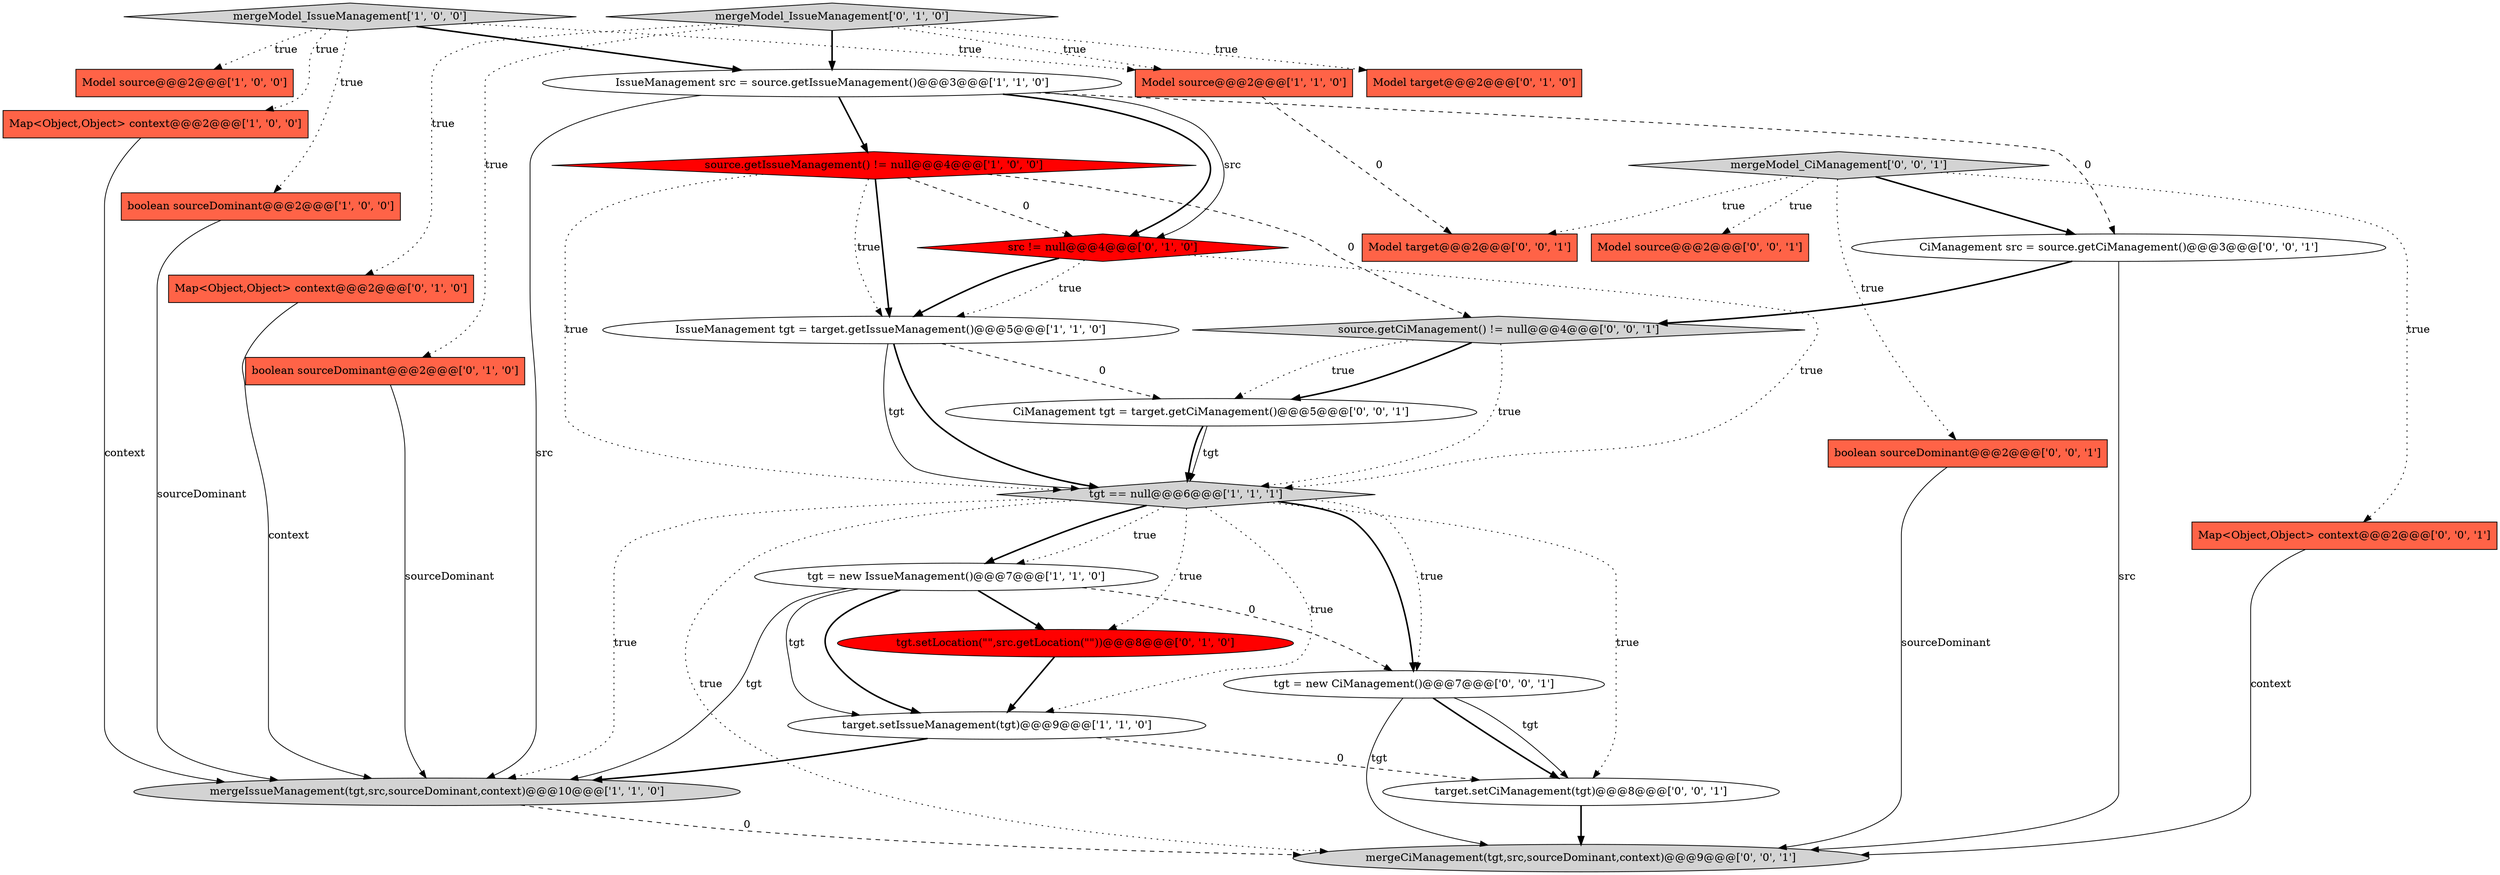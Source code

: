digraph {
19 [style = filled, label = "mergeModel_CiManagement['0', '0', '1']", fillcolor = lightgray, shape = diamond image = "AAA0AAABBB3BBB"];
0 [style = filled, label = "Map<Object,Object> context@@@2@@@['1', '0', '0']", fillcolor = tomato, shape = box image = "AAA0AAABBB1BBB"];
5 [style = filled, label = "IssueManagement tgt = target.getIssueManagement()@@@5@@@['1', '1', '0']", fillcolor = white, shape = ellipse image = "AAA0AAABBB1BBB"];
24 [style = filled, label = "CiManagement src = source.getCiManagement()@@@3@@@['0', '0', '1']", fillcolor = white, shape = ellipse image = "AAA0AAABBB3BBB"];
9 [style = filled, label = "target.setIssueManagement(tgt)@@@9@@@['1', '1', '0']", fillcolor = white, shape = ellipse image = "AAA0AAABBB1BBB"];
6 [style = filled, label = "tgt = new IssueManagement()@@@7@@@['1', '1', '0']", fillcolor = white, shape = ellipse image = "AAA0AAABBB1BBB"];
20 [style = filled, label = "boolean sourceDominant@@@2@@@['0', '0', '1']", fillcolor = tomato, shape = box image = "AAA0AAABBB3BBB"];
2 [style = filled, label = "source.getIssueManagement() != null@@@4@@@['1', '0', '0']", fillcolor = red, shape = diamond image = "AAA1AAABBB1BBB"];
1 [style = filled, label = "mergeModel_IssueManagement['1', '0', '0']", fillcolor = lightgray, shape = diamond image = "AAA0AAABBB1BBB"];
18 [style = filled, label = "target.setCiManagement(tgt)@@@8@@@['0', '0', '1']", fillcolor = white, shape = ellipse image = "AAA0AAABBB3BBB"];
14 [style = filled, label = "Map<Object,Object> context@@@2@@@['0', '1', '0']", fillcolor = tomato, shape = box image = "AAA0AAABBB2BBB"];
11 [style = filled, label = "tgt == null@@@6@@@['1', '1', '1']", fillcolor = lightgray, shape = diamond image = "AAA0AAABBB1BBB"];
25 [style = filled, label = "Model target@@@2@@@['0', '0', '1']", fillcolor = tomato, shape = box image = "AAA0AAABBB3BBB"];
27 [style = filled, label = "source.getCiManagement() != null@@@4@@@['0', '0', '1']", fillcolor = lightgray, shape = diamond image = "AAA0AAABBB3BBB"];
3 [style = filled, label = "Model source@@@2@@@['1', '0', '0']", fillcolor = tomato, shape = box image = "AAA0AAABBB1BBB"];
15 [style = filled, label = "src != null@@@4@@@['0', '1', '0']", fillcolor = red, shape = diamond image = "AAA1AAABBB2BBB"];
7 [style = filled, label = "mergeIssueManagement(tgt,src,sourceDominant,context)@@@10@@@['1', '1', '0']", fillcolor = lightgray, shape = ellipse image = "AAA0AAABBB1BBB"];
4 [style = filled, label = "boolean sourceDominant@@@2@@@['1', '0', '0']", fillcolor = tomato, shape = box image = "AAA0AAABBB1BBB"];
21 [style = filled, label = "Map<Object,Object> context@@@2@@@['0', '0', '1']", fillcolor = tomato, shape = box image = "AAA0AAABBB3BBB"];
16 [style = filled, label = "Model target@@@2@@@['0', '1', '0']", fillcolor = tomato, shape = box image = "AAA0AAABBB2BBB"];
23 [style = filled, label = "Model source@@@2@@@['0', '0', '1']", fillcolor = tomato, shape = box image = "AAA0AAABBB3BBB"];
12 [style = filled, label = "tgt.setLocation(\"\",src.getLocation(\"\"))@@@8@@@['0', '1', '0']", fillcolor = red, shape = ellipse image = "AAA1AAABBB2BBB"];
8 [style = filled, label = "Model source@@@2@@@['1', '1', '0']", fillcolor = tomato, shape = box image = "AAA0AAABBB1BBB"];
17 [style = filled, label = "mergeModel_IssueManagement['0', '1', '0']", fillcolor = lightgray, shape = diamond image = "AAA0AAABBB2BBB"];
22 [style = filled, label = "CiManagement tgt = target.getCiManagement()@@@5@@@['0', '0', '1']", fillcolor = white, shape = ellipse image = "AAA0AAABBB3BBB"];
10 [style = filled, label = "IssueManagement src = source.getIssueManagement()@@@3@@@['1', '1', '0']", fillcolor = white, shape = ellipse image = "AAA0AAABBB1BBB"];
13 [style = filled, label = "boolean sourceDominant@@@2@@@['0', '1', '0']", fillcolor = tomato, shape = box image = "AAA0AAABBB2BBB"];
26 [style = filled, label = "tgt = new CiManagement()@@@7@@@['0', '0', '1']", fillcolor = white, shape = ellipse image = "AAA0AAABBB3BBB"];
28 [style = filled, label = "mergeCiManagement(tgt,src,sourceDominant,context)@@@9@@@['0', '0', '1']", fillcolor = lightgray, shape = ellipse image = "AAA0AAABBB3BBB"];
11->7 [style = dotted, label="true"];
17->10 [style = bold, label=""];
15->5 [style = dotted, label="true"];
19->25 [style = dotted, label="true"];
10->15 [style = bold, label=""];
27->22 [style = dotted, label="true"];
26->28 [style = solid, label="tgt"];
19->20 [style = dotted, label="true"];
9->18 [style = dashed, label="0"];
11->6 [style = bold, label=""];
11->12 [style = dotted, label="true"];
5->11 [style = solid, label="tgt"];
2->27 [style = dashed, label="0"];
26->18 [style = bold, label=""];
17->14 [style = dotted, label="true"];
19->23 [style = dotted, label="true"];
11->9 [style = dotted, label="true"];
1->4 [style = dotted, label="true"];
19->21 [style = dotted, label="true"];
11->18 [style = dotted, label="true"];
9->7 [style = bold, label=""];
12->9 [style = bold, label=""];
27->22 [style = bold, label=""];
6->9 [style = solid, label="tgt"];
18->28 [style = bold, label=""];
26->18 [style = solid, label="tgt"];
15->5 [style = bold, label=""];
27->11 [style = dotted, label="true"];
11->26 [style = dotted, label="true"];
20->28 [style = solid, label="sourceDominant"];
19->24 [style = bold, label=""];
2->11 [style = dotted, label="true"];
1->3 [style = dotted, label="true"];
17->16 [style = dotted, label="true"];
2->15 [style = dashed, label="0"];
11->26 [style = bold, label=""];
10->7 [style = solid, label="src"];
17->8 [style = dotted, label="true"];
14->7 [style = solid, label="context"];
21->28 [style = solid, label="context"];
7->28 [style = dashed, label="0"];
24->28 [style = solid, label="src"];
11->6 [style = dotted, label="true"];
6->26 [style = dashed, label="0"];
22->11 [style = solid, label="tgt"];
1->8 [style = dotted, label="true"];
15->11 [style = dotted, label="true"];
11->28 [style = dotted, label="true"];
0->7 [style = solid, label="context"];
6->7 [style = solid, label="tgt"];
8->25 [style = dashed, label="0"];
10->2 [style = bold, label=""];
5->11 [style = bold, label=""];
10->15 [style = solid, label="src"];
1->0 [style = dotted, label="true"];
13->7 [style = solid, label="sourceDominant"];
5->22 [style = dashed, label="0"];
6->9 [style = bold, label=""];
2->5 [style = dotted, label="true"];
17->13 [style = dotted, label="true"];
1->10 [style = bold, label=""];
24->27 [style = bold, label=""];
22->11 [style = bold, label=""];
10->24 [style = dashed, label="0"];
2->5 [style = bold, label=""];
4->7 [style = solid, label="sourceDominant"];
6->12 [style = bold, label=""];
}
